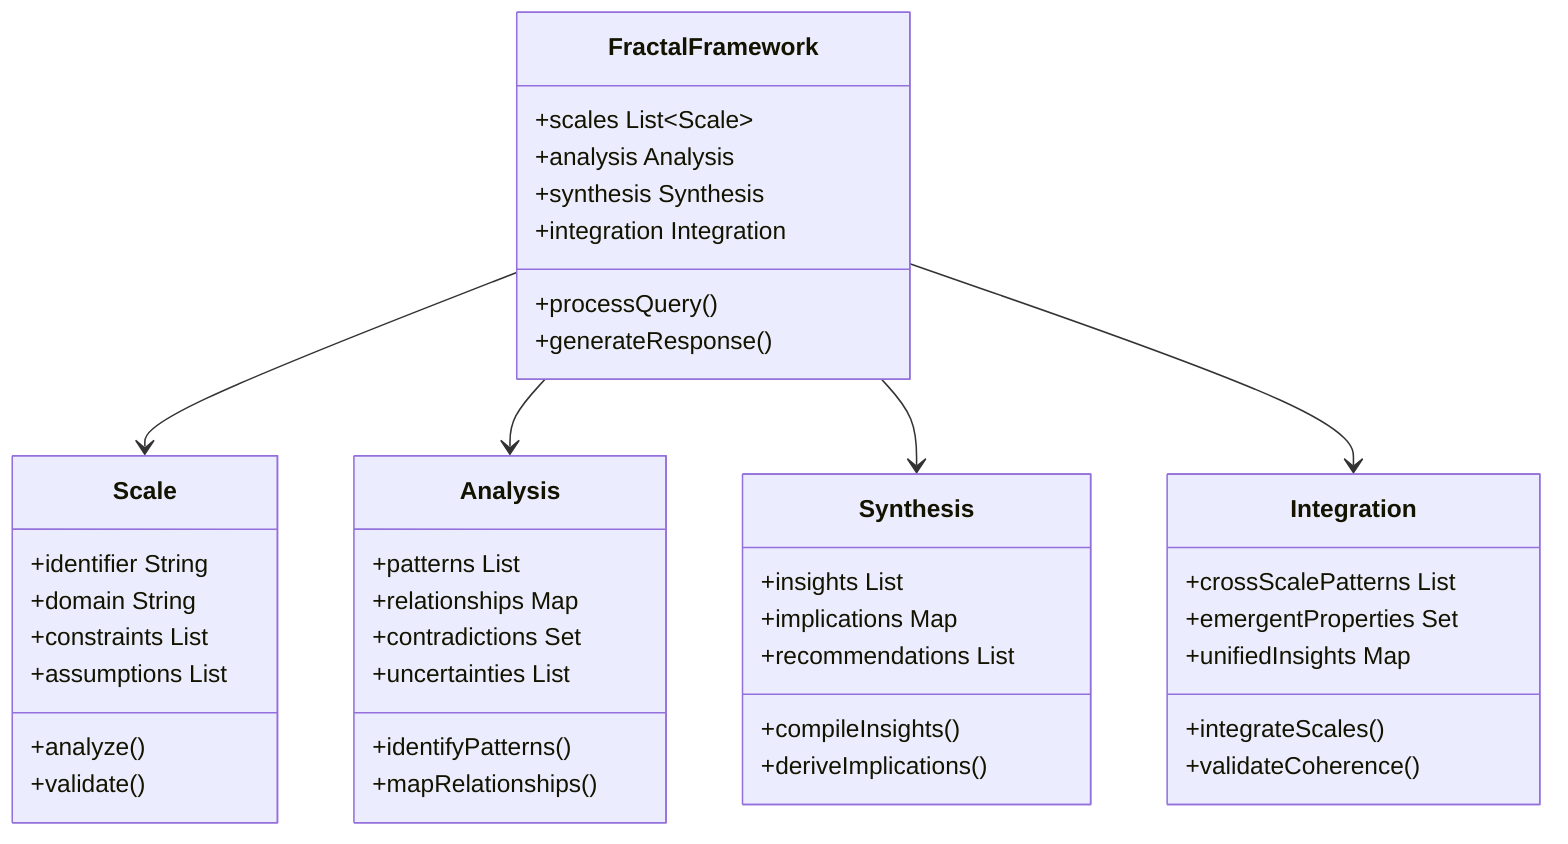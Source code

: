 classDiagram
    class Scale {
        +identifier String
        +domain String
        +constraints List
        +assumptions List
        +analyze()
        +validate()
    }

    class Analysis {
        +patterns List
        +relationships Map
        +contradictions Set
        +uncertainties List
        +identifyPatterns()
        +mapRelationships()
    }

    class Synthesis {
        +insights List
        +implications Map
        +recommendations List
        +compileInsights()
        +deriveImplications()
    }

    class Integration {
        +crossScalePatterns List
        +emergentProperties Set
        +unifiedInsights Map
        +integrateScales()
        +validateCoherence()
    }

    class FractalFramework {
        +scales List~Scale~
        +analysis Analysis
        +synthesis Synthesis
        +integration Integration
        +processQuery()
        +generateResponse()
    }

    FractalFramework --> Scale
    FractalFramework --> Analysis
    FractalFramework --> Synthesis
    FractalFramework --> Integration